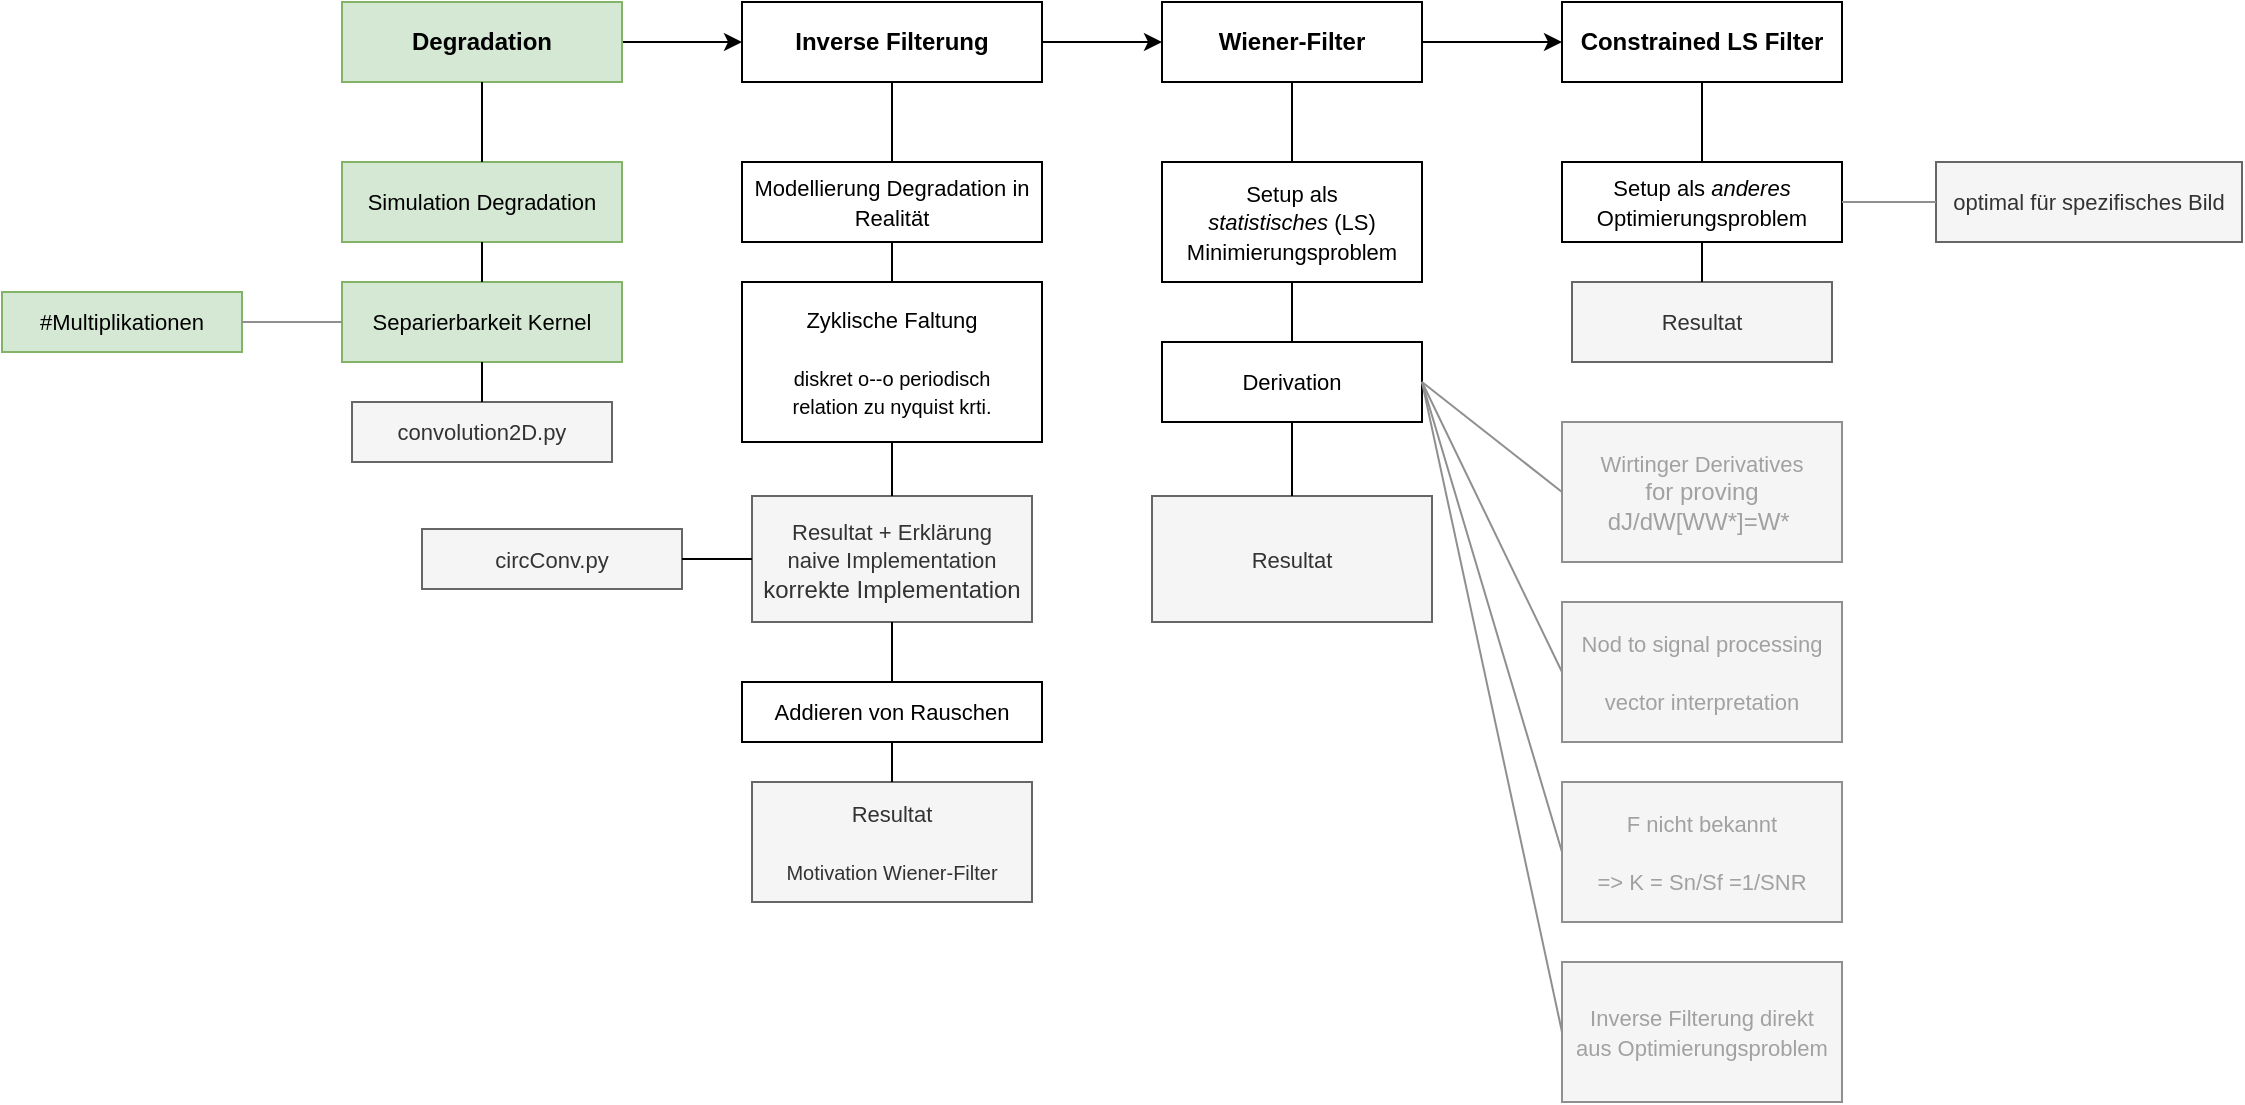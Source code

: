 <mxfile version="21.7.2" type="device">
  <diagram name="Seite-1" id="TPHRvBTz2vNjF6nL9rwo">
    <mxGraphModel dx="1372" dy="798" grid="1" gridSize="10" guides="1" tooltips="1" connect="1" arrows="1" fold="1" page="1" pageScale="1" pageWidth="1654" pageHeight="1169" math="0" shadow="0">
      <root>
        <mxCell id="0" />
        <mxCell id="1" parent="0" />
        <mxCell id="3UMcLyC-Vb2wfdJZZ5CZ-24" style="edgeStyle=orthogonalEdgeStyle;rounded=0;orthogonalLoop=1;jettySize=auto;html=1;entryX=0;entryY=0.5;entryDx=0;entryDy=0;" parent="1" source="3UMcLyC-Vb2wfdJZZ5CZ-1" target="3UMcLyC-Vb2wfdJZZ5CZ-22" edge="1">
          <mxGeometry relative="1" as="geometry" />
        </mxCell>
        <mxCell id="3UMcLyC-Vb2wfdJZZ5CZ-1" value="&lt;b&gt;Inverse Filterung&lt;/b&gt;" style="rounded=0;whiteSpace=wrap;html=1;" parent="1" vertex="1">
          <mxGeometry x="410" y="250" width="150" height="40" as="geometry" />
        </mxCell>
        <mxCell id="3UMcLyC-Vb2wfdJZZ5CZ-2" value="&lt;font style=&quot;font-size: 11px;&quot;&gt;Separierbarkeit Kernel&lt;/font&gt;" style="rounded=0;whiteSpace=wrap;html=1;fillColor=#d5e8d4;strokeColor=#82b366;" parent="1" vertex="1">
          <mxGeometry x="210" y="390" width="140" height="40" as="geometry" />
        </mxCell>
        <mxCell id="3UMcLyC-Vb2wfdJZZ5CZ-14" style="edgeStyle=orthogonalEdgeStyle;rounded=0;orthogonalLoop=1;jettySize=auto;html=1;exitX=1;exitY=0.5;exitDx=0;exitDy=0;" parent="1" source="3UMcLyC-Vb2wfdJZZ5CZ-7" target="3UMcLyC-Vb2wfdJZZ5CZ-1" edge="1">
          <mxGeometry relative="1" as="geometry" />
        </mxCell>
        <mxCell id="3UMcLyC-Vb2wfdJZZ5CZ-7" value="Degradation" style="rounded=0;whiteSpace=wrap;html=1;fontStyle=1;fillColor=#d5e8d4;strokeColor=#82b366;" parent="1" vertex="1">
          <mxGeometry x="210" y="250" width="140" height="40" as="geometry" />
        </mxCell>
        <mxCell id="3UMcLyC-Vb2wfdJZZ5CZ-8" value="&lt;font style=&quot;&quot;&gt;&lt;font style=&quot;font-size: 11px;&quot;&gt;Zyklische Faltung&lt;/font&gt;&lt;br&gt;&lt;br&gt;&lt;span style=&quot;font-size: 10px;&quot;&gt;diskret o--o periodisch&lt;/span&gt;&lt;br&gt;&lt;span style=&quot;font-size: 10px;&quot;&gt;relation zu nyquist krti.&lt;/span&gt;&lt;br&gt;&lt;/font&gt;" style="rounded=0;whiteSpace=wrap;html=1;" parent="1" vertex="1">
          <mxGeometry x="410" y="390" width="150" height="80" as="geometry" />
        </mxCell>
        <mxCell id="3UMcLyC-Vb2wfdJZZ5CZ-11" value="&lt;font style=&quot;font-size: 11px;&quot;&gt;Simulation Degradation&lt;br&gt;&lt;/font&gt;" style="rounded=0;whiteSpace=wrap;html=1;fillColor=#d5e8d4;strokeColor=#82b366;" parent="1" vertex="1">
          <mxGeometry x="210" y="330" width="140" height="40" as="geometry" />
        </mxCell>
        <mxCell id="3UMcLyC-Vb2wfdJZZ5CZ-16" value="" style="endArrow=none;html=1;rounded=0;exitX=0.5;exitY=0;exitDx=0;exitDy=0;entryX=0.5;entryY=1;entryDx=0;entryDy=0;" parent="1" source="3UMcLyC-Vb2wfdJZZ5CZ-11" target="3UMcLyC-Vb2wfdJZZ5CZ-7" edge="1">
          <mxGeometry width="50" height="50" relative="1" as="geometry">
            <mxPoint x="490" y="340" as="sourcePoint" />
            <mxPoint x="490" y="315" as="targetPoint" />
          </mxGeometry>
        </mxCell>
        <mxCell id="3UMcLyC-Vb2wfdJZZ5CZ-18" value="" style="endArrow=none;html=1;rounded=0;exitX=0.5;exitY=0;exitDx=0;exitDy=0;entryX=0.5;entryY=1;entryDx=0;entryDy=0;" parent="1" source="3UMcLyC-Vb2wfdJZZ5CZ-2" target="3UMcLyC-Vb2wfdJZZ5CZ-11" edge="1">
          <mxGeometry width="50" height="50" relative="1" as="geometry">
            <mxPoint x="300" y="330" as="sourcePoint" />
            <mxPoint x="300" y="300" as="targetPoint" />
          </mxGeometry>
        </mxCell>
        <mxCell id="3UMcLyC-Vb2wfdJZZ5CZ-20" value="&lt;font style=&quot;font-size: 11px;&quot;&gt;Addieren von Rauschen&lt;br&gt;&lt;/font&gt;" style="rounded=0;whiteSpace=wrap;html=1;" parent="1" vertex="1">
          <mxGeometry x="410" y="590" width="150" height="30" as="geometry" />
        </mxCell>
        <mxCell id="3UMcLyC-Vb2wfdJZZ5CZ-49" style="edgeStyle=orthogonalEdgeStyle;rounded=0;orthogonalLoop=1;jettySize=auto;html=1;entryX=0;entryY=0.5;entryDx=0;entryDy=0;" parent="1" source="3UMcLyC-Vb2wfdJZZ5CZ-22" target="3UMcLyC-Vb2wfdJZZ5CZ-48" edge="1">
          <mxGeometry relative="1" as="geometry" />
        </mxCell>
        <mxCell id="3UMcLyC-Vb2wfdJZZ5CZ-22" value="&lt;b&gt;Wiener-Filter&lt;/b&gt;" style="rounded=0;whiteSpace=wrap;html=1;" parent="1" vertex="1">
          <mxGeometry x="620" y="250" width="130" height="40" as="geometry" />
        </mxCell>
        <mxCell id="3UMcLyC-Vb2wfdJZZ5CZ-23" value="&lt;font style=&quot;font-size: 11px;&quot;&gt;Setup als &lt;i&gt;statistisches&amp;nbsp;&lt;/i&gt;(LS) Minimierungsproblem&lt;br&gt;&lt;/font&gt;" style="rounded=0;whiteSpace=wrap;html=1;" parent="1" vertex="1">
          <mxGeometry x="620" y="330" width="130" height="60" as="geometry" />
        </mxCell>
        <mxCell id="3UMcLyC-Vb2wfdJZZ5CZ-25" value="&lt;font style=&quot;font-size: 11px;&quot;&gt;Modellierung Degradation in Realität&lt;br&gt;&lt;/font&gt;" style="rounded=0;whiteSpace=wrap;html=1;" parent="1" vertex="1">
          <mxGeometry x="410" y="330" width="150" height="40" as="geometry" />
        </mxCell>
        <mxCell id="3UMcLyC-Vb2wfdJZZ5CZ-27" value="" style="endArrow=none;html=1;rounded=0;exitX=0.5;exitY=0;exitDx=0;exitDy=0;entryX=0.5;entryY=1;entryDx=0;entryDy=0;" parent="1" source="3UMcLyC-Vb2wfdJZZ5CZ-25" target="3UMcLyC-Vb2wfdJZZ5CZ-1" edge="1">
          <mxGeometry width="50" height="50" relative="1" as="geometry">
            <mxPoint x="495" y="440" as="sourcePoint" />
            <mxPoint x="495" y="410" as="targetPoint" />
          </mxGeometry>
        </mxCell>
        <mxCell id="3UMcLyC-Vb2wfdJZZ5CZ-28" value="" style="endArrow=none;html=1;rounded=0;exitX=0.5;exitY=0;exitDx=0;exitDy=0;entryX=0.5;entryY=1;entryDx=0;entryDy=0;" parent="1" source="3UMcLyC-Vb2wfdJZZ5CZ-8" target="3UMcLyC-Vb2wfdJZZ5CZ-25" edge="1">
          <mxGeometry width="50" height="50" relative="1" as="geometry">
            <mxPoint x="505" y="450" as="sourcePoint" />
            <mxPoint x="505" y="420" as="targetPoint" />
          </mxGeometry>
        </mxCell>
        <mxCell id="3UMcLyC-Vb2wfdJZZ5CZ-29" value="&lt;font style=&quot;font-size: 11px;&quot;&gt;Derivation&lt;br&gt;&lt;/font&gt;" style="rounded=0;whiteSpace=wrap;html=1;" parent="1" vertex="1">
          <mxGeometry x="620" y="420" width="130" height="40" as="geometry" />
        </mxCell>
        <mxCell id="3UMcLyC-Vb2wfdJZZ5CZ-30" value="&lt;font style=&quot;&quot;&gt;&lt;span style=&quot;font-size: 11px;&quot;&gt;Wirtinger Derivatives&lt;/span&gt;&lt;br&gt;for proving dJ/dW[WW*]=W*&amp;nbsp;&lt;br&gt;&lt;/font&gt;" style="rounded=0;whiteSpace=wrap;html=1;fillColor=#f5f5f5;strokeColor=#8F8F8F;fontColor=#A1A1A1;" parent="1" vertex="1">
          <mxGeometry x="820" y="460" width="140" height="70" as="geometry" />
        </mxCell>
        <mxCell id="3UMcLyC-Vb2wfdJZZ5CZ-31" value="" style="endArrow=none;html=1;rounded=0;exitX=0.5;exitY=0;exitDx=0;exitDy=0;entryX=0.5;entryY=1;entryDx=0;entryDy=0;" parent="1" source="3UMcLyC-Vb2wfdJZZ5CZ-23" target="3UMcLyC-Vb2wfdJZZ5CZ-22" edge="1">
          <mxGeometry width="50" height="50" relative="1" as="geometry">
            <mxPoint x="495" y="340" as="sourcePoint" />
            <mxPoint x="495" y="300" as="targetPoint" />
          </mxGeometry>
        </mxCell>
        <mxCell id="3UMcLyC-Vb2wfdJZZ5CZ-32" value="" style="endArrow=none;html=1;rounded=0;exitX=0.5;exitY=0;exitDx=0;exitDy=0;entryX=0.5;entryY=1;entryDx=0;entryDy=0;" parent="1" source="3UMcLyC-Vb2wfdJZZ5CZ-29" target="3UMcLyC-Vb2wfdJZZ5CZ-23" edge="1">
          <mxGeometry width="50" height="50" relative="1" as="geometry">
            <mxPoint x="695" y="340" as="sourcePoint" />
            <mxPoint x="695" y="300" as="targetPoint" />
          </mxGeometry>
        </mxCell>
        <mxCell id="3UMcLyC-Vb2wfdJZZ5CZ-33" value="&lt;font style=&quot;font-size: 11px;&quot;&gt;&lt;span style=&quot;font-size: 11px;&quot;&gt;Nod to signal processing&lt;br&gt;&lt;/span&gt;&lt;br&gt;vector interpretation&lt;br&gt;&lt;/font&gt;" style="rounded=0;whiteSpace=wrap;html=1;fillColor=#f5f5f5;strokeColor=#8F8F8F;fontColor=#A1A1A1;" parent="1" vertex="1">
          <mxGeometry x="820" y="550" width="140" height="70" as="geometry" />
        </mxCell>
        <mxCell id="3UMcLyC-Vb2wfdJZZ5CZ-34" value="" style="endArrow=none;html=1;rounded=0;exitX=1;exitY=0.5;exitDx=0;exitDy=0;entryX=0;entryY=0.5;entryDx=0;entryDy=0;strokeColor=#8F8F8F;" parent="1" source="3UMcLyC-Vb2wfdJZZ5CZ-29" target="3UMcLyC-Vb2wfdJZZ5CZ-30" edge="1">
          <mxGeometry width="50" height="50" relative="1" as="geometry">
            <mxPoint x="695" y="340" as="sourcePoint" />
            <mxPoint x="695" y="300" as="targetPoint" />
          </mxGeometry>
        </mxCell>
        <mxCell id="3UMcLyC-Vb2wfdJZZ5CZ-35" value="" style="endArrow=none;html=1;rounded=0;exitX=1;exitY=0.5;exitDx=0;exitDy=0;entryX=0;entryY=0.5;entryDx=0;entryDy=0;strokeColor=#8F8F8F;" parent="1" source="3UMcLyC-Vb2wfdJZZ5CZ-29" target="3UMcLyC-Vb2wfdJZZ5CZ-33" edge="1">
          <mxGeometry width="50" height="50" relative="1" as="geometry">
            <mxPoint x="760" y="420" as="sourcePoint" />
            <mxPoint x="910" y="375" as="targetPoint" />
          </mxGeometry>
        </mxCell>
        <mxCell id="3UMcLyC-Vb2wfdJZZ5CZ-37" value="" style="endArrow=none;html=1;rounded=0;exitX=1;exitY=0.5;exitDx=0;exitDy=0;entryX=0;entryY=0.5;entryDx=0;entryDy=0;strokeColor=#8F8F8F;" parent="1" source="3UMcLyC-Vb2wfdJZZ5CZ-29" target="3UMcLyC-Vb2wfdJZZ5CZ-38" edge="1">
          <mxGeometry width="50" height="50" relative="1" as="geometry">
            <mxPoint x="760" y="420" as="sourcePoint" />
            <mxPoint x="900" y="545" as="targetPoint" />
          </mxGeometry>
        </mxCell>
        <mxCell id="3UMcLyC-Vb2wfdJZZ5CZ-38" value="&lt;font style=&quot;font-size: 11px;&quot;&gt;F nicht bekannt&lt;br&gt;&lt;br&gt;=&amp;gt; K = Sn/Sf =1/SNR&lt;br&gt;&lt;/font&gt;" style="rounded=0;whiteSpace=wrap;html=1;fillColor=#f5f5f5;strokeColor=#8F8F8F;fontColor=#A1A1A1;" parent="1" vertex="1">
          <mxGeometry x="820" y="640" width="140" height="70" as="geometry" />
        </mxCell>
        <mxCell id="3UMcLyC-Vb2wfdJZZ5CZ-39" value="&lt;font style=&quot;font-size: 11px;&quot;&gt;Inverse Filterung direkt &lt;br&gt;aus Optimierungsproblem&lt;br&gt;&lt;/font&gt;" style="rounded=0;whiteSpace=wrap;html=1;fillColor=#f5f5f5;strokeColor=#8F8F8F;fontColor=#A1A1A1;" parent="1" vertex="1">
          <mxGeometry x="820" y="730" width="140" height="70" as="geometry" />
        </mxCell>
        <mxCell id="3UMcLyC-Vb2wfdJZZ5CZ-40" value="" style="endArrow=none;html=1;rounded=0;exitX=1;exitY=0.5;exitDx=0;exitDy=0;strokeColor=#8F8F8F;entryX=0;entryY=0.5;entryDx=0;entryDy=0;" parent="1" source="3UMcLyC-Vb2wfdJZZ5CZ-29" target="3UMcLyC-Vb2wfdJZZ5CZ-39" edge="1">
          <mxGeometry width="50" height="50" relative="1" as="geometry">
            <mxPoint x="760" y="420" as="sourcePoint" />
            <mxPoint x="900" y="629" as="targetPoint" />
          </mxGeometry>
        </mxCell>
        <mxCell id="3UMcLyC-Vb2wfdJZZ5CZ-41" value="&lt;font style=&quot;&quot;&gt;&lt;span style=&quot;font-size: 11px;&quot;&gt;Resultat + Erklärung&lt;br&gt;naive Implementation&lt;br&gt;&lt;/span&gt;korrekte Implementation&lt;br&gt;&lt;/font&gt;" style="rounded=0;whiteSpace=wrap;html=1;fillColor=#f5f5f5;strokeColor=#666666;fontColor=#333333;" parent="1" vertex="1">
          <mxGeometry x="415" y="497" width="140" height="63" as="geometry" />
        </mxCell>
        <mxCell id="3UMcLyC-Vb2wfdJZZ5CZ-42" value="" style="endArrow=none;html=1;rounded=0;exitX=0.5;exitY=0;exitDx=0;exitDy=0;entryX=0.5;entryY=1;entryDx=0;entryDy=0;" parent="1" source="3UMcLyC-Vb2wfdJZZ5CZ-41" target="3UMcLyC-Vb2wfdJZZ5CZ-8" edge="1">
          <mxGeometry width="50" height="50" relative="1" as="geometry">
            <mxPoint x="495" y="400" as="sourcePoint" />
            <mxPoint x="495" y="380" as="targetPoint" />
          </mxGeometry>
        </mxCell>
        <mxCell id="3UMcLyC-Vb2wfdJZZ5CZ-43" value="" style="endArrow=none;html=1;rounded=0;exitX=0.5;exitY=0;exitDx=0;exitDy=0;entryX=0.5;entryY=1;entryDx=0;entryDy=0;" parent="1" source="3UMcLyC-Vb2wfdJZZ5CZ-20" target="3UMcLyC-Vb2wfdJZZ5CZ-41" edge="1">
          <mxGeometry width="50" height="50" relative="1" as="geometry">
            <mxPoint x="495" y="507" as="sourcePoint" />
            <mxPoint x="495" y="480" as="targetPoint" />
          </mxGeometry>
        </mxCell>
        <mxCell id="3UMcLyC-Vb2wfdJZZ5CZ-44" value="&lt;span style=&quot;font-size: 11px;&quot;&gt;Resultat&lt;/span&gt;&lt;br&gt;&lt;br&gt;&lt;font style=&quot;font-size: 10px;&quot;&gt;Motivation Wiener-Filter&lt;/font&gt;" style="rounded=0;whiteSpace=wrap;html=1;fillColor=#f5f5f5;strokeColor=#666666;fontColor=#333333;" parent="1" vertex="1">
          <mxGeometry x="415" y="640" width="140" height="60" as="geometry" />
        </mxCell>
        <mxCell id="3UMcLyC-Vb2wfdJZZ5CZ-45" value="" style="endArrow=none;html=1;rounded=0;exitX=0.5;exitY=1;exitDx=0;exitDy=0;entryX=0.5;entryY=0;entryDx=0;entryDy=0;" parent="1" source="3UMcLyC-Vb2wfdJZZ5CZ-20" target="3UMcLyC-Vb2wfdJZZ5CZ-44" edge="1">
          <mxGeometry width="50" height="50" relative="1" as="geometry">
            <mxPoint x="495" y="600" as="sourcePoint" />
            <mxPoint x="495" y="577" as="targetPoint" />
          </mxGeometry>
        </mxCell>
        <mxCell id="3UMcLyC-Vb2wfdJZZ5CZ-46" value="&lt;font style=&quot;&quot;&gt;&lt;span style=&quot;font-size: 11px;&quot;&gt;Resultat&lt;/span&gt;&lt;br&gt;&lt;/font&gt;" style="rounded=0;whiteSpace=wrap;html=1;fillColor=#f5f5f5;strokeColor=#666666;fontColor=#333333;" parent="1" vertex="1">
          <mxGeometry x="615" y="497" width="140" height="63" as="geometry" />
        </mxCell>
        <mxCell id="3UMcLyC-Vb2wfdJZZ5CZ-47" value="" style="endArrow=none;html=1;rounded=0;exitX=0.5;exitY=0;exitDx=0;exitDy=0;entryX=0.5;entryY=1;entryDx=0;entryDy=0;" parent="1" source="3UMcLyC-Vb2wfdJZZ5CZ-46" target="3UMcLyC-Vb2wfdJZZ5CZ-29" edge="1">
          <mxGeometry width="50" height="50" relative="1" as="geometry">
            <mxPoint x="695" y="400" as="sourcePoint" />
            <mxPoint x="695" y="380" as="targetPoint" />
          </mxGeometry>
        </mxCell>
        <mxCell id="3UMcLyC-Vb2wfdJZZ5CZ-48" value="&lt;b&gt;Constrained LS Filter&lt;br&gt;&lt;/b&gt;" style="rounded=0;whiteSpace=wrap;html=1;" parent="1" vertex="1">
          <mxGeometry x="820" y="250" width="140" height="40" as="geometry" />
        </mxCell>
        <mxCell id="3UMcLyC-Vb2wfdJZZ5CZ-50" value="&lt;font style=&quot;font-size: 11px;&quot;&gt;Setup als &lt;i&gt;anderes &lt;/i&gt;Optimierungsproblem&lt;br&gt;&lt;/font&gt;" style="rounded=0;whiteSpace=wrap;html=1;" parent="1" vertex="1">
          <mxGeometry x="820" y="330" width="140" height="40" as="geometry" />
        </mxCell>
        <mxCell id="3UMcLyC-Vb2wfdJZZ5CZ-51" value="" style="endArrow=none;html=1;rounded=0;exitX=0.5;exitY=0;exitDx=0;exitDy=0;entryX=0.5;entryY=1;entryDx=0;entryDy=0;" parent="1" source="3UMcLyC-Vb2wfdJZZ5CZ-50" target="3UMcLyC-Vb2wfdJZZ5CZ-48" edge="1">
          <mxGeometry width="50" height="50" relative="1" as="geometry">
            <mxPoint x="695" y="340" as="sourcePoint" />
            <mxPoint x="695" y="300" as="targetPoint" />
          </mxGeometry>
        </mxCell>
        <mxCell id="3UMcLyC-Vb2wfdJZZ5CZ-52" value="&lt;font style=&quot;&quot;&gt;&lt;span style=&quot;font-size: 11px;&quot;&gt;optimal für spezifisches Bild&lt;/span&gt;&lt;br&gt;&lt;/font&gt;" style="rounded=0;whiteSpace=wrap;html=1;fillColor=#f5f5f5;strokeColor=#666666;fontColor=#333333;" parent="1" vertex="1">
          <mxGeometry x="1007" y="330" width="153" height="40" as="geometry" />
        </mxCell>
        <mxCell id="3UMcLyC-Vb2wfdJZZ5CZ-53" value="" style="endArrow=none;html=1;rounded=0;exitX=1;exitY=0.5;exitDx=0;exitDy=0;entryX=0;entryY=0.5;entryDx=0;entryDy=0;strokeColor=#8F8F8F;" parent="1" source="3UMcLyC-Vb2wfdJZZ5CZ-50" target="3UMcLyC-Vb2wfdJZZ5CZ-52" edge="1">
          <mxGeometry width="50" height="50" relative="1" as="geometry">
            <mxPoint x="760" y="420" as="sourcePoint" />
            <mxPoint x="830" y="435" as="targetPoint" />
          </mxGeometry>
        </mxCell>
        <mxCell id="3UMcLyC-Vb2wfdJZZ5CZ-55" value="&lt;font style=&quot;&quot;&gt;&lt;span style=&quot;font-size: 11px;&quot;&gt;Resultat&lt;/span&gt;&lt;br&gt;&lt;/font&gt;" style="rounded=0;whiteSpace=wrap;html=1;fillColor=#f5f5f5;strokeColor=#666666;fontColor=#333333;" parent="1" vertex="1">
          <mxGeometry x="825" y="390" width="130" height="40" as="geometry" />
        </mxCell>
        <mxCell id="3UMcLyC-Vb2wfdJZZ5CZ-56" value="" style="endArrow=none;html=1;rounded=0;exitX=0.5;exitY=0;exitDx=0;exitDy=0;entryX=0.5;entryY=1;entryDx=0;entryDy=0;" parent="1" source="3UMcLyC-Vb2wfdJZZ5CZ-55" target="3UMcLyC-Vb2wfdJZZ5CZ-50" edge="1">
          <mxGeometry width="50" height="50" relative="1" as="geometry">
            <mxPoint x="900" y="340" as="sourcePoint" />
            <mxPoint x="900" y="300" as="targetPoint" />
          </mxGeometry>
        </mxCell>
        <mxCell id="3UMcLyC-Vb2wfdJZZ5CZ-57" value="&lt;font style=&quot;&quot;&gt;&lt;span style=&quot;font-size: 11px;&quot;&gt;circConv.py&lt;/span&gt;&lt;br&gt;&lt;/font&gt;" style="rounded=0;whiteSpace=wrap;html=1;fillColor=#f5f5f5;strokeColor=#666666;fontColor=#333333;" parent="1" vertex="1">
          <mxGeometry x="250" y="513.5" width="130" height="30" as="geometry" />
        </mxCell>
        <mxCell id="3UMcLyC-Vb2wfdJZZ5CZ-58" value="" style="endArrow=none;html=1;rounded=0;exitX=1;exitY=0.5;exitDx=0;exitDy=0;entryX=0;entryY=0.5;entryDx=0;entryDy=0;" parent="1" source="3UMcLyC-Vb2wfdJZZ5CZ-57" target="3UMcLyC-Vb2wfdJZZ5CZ-41" edge="1">
          <mxGeometry width="50" height="50" relative="1" as="geometry">
            <mxPoint x="495" y="400" as="sourcePoint" />
            <mxPoint x="495" y="380" as="targetPoint" />
          </mxGeometry>
        </mxCell>
        <mxCell id="3UMcLyC-Vb2wfdJZZ5CZ-59" value="&lt;font style=&quot;&quot;&gt;&lt;span style=&quot;font-size: 11px;&quot;&gt;convolution2D.py&lt;/span&gt;&lt;br&gt;&lt;/font&gt;" style="rounded=0;whiteSpace=wrap;html=1;fillColor=#f5f5f5;strokeColor=#666666;fontColor=#333333;" parent="1" vertex="1">
          <mxGeometry x="215" y="450" width="130" height="30" as="geometry" />
        </mxCell>
        <mxCell id="3UMcLyC-Vb2wfdJZZ5CZ-60" value="" style="endArrow=none;html=1;rounded=0;exitX=0.5;exitY=1;exitDx=0;exitDy=0;entryX=0.5;entryY=0;entryDx=0;entryDy=0;" parent="1" source="3UMcLyC-Vb2wfdJZZ5CZ-2" target="3UMcLyC-Vb2wfdJZZ5CZ-59" edge="1">
          <mxGeometry width="50" height="50" relative="1" as="geometry">
            <mxPoint x="290" y="400" as="sourcePoint" />
            <mxPoint x="290" y="380" as="targetPoint" />
          </mxGeometry>
        </mxCell>
        <mxCell id="pZOJig9XmUWYfm2fHPo_-1" value="&lt;font style=&quot;font-size: 11px;&quot;&gt;#Multiplikationen&lt;br&gt;&lt;/font&gt;" style="rounded=0;whiteSpace=wrap;html=1;fillColor=#d5e8d4;strokeColor=#82b366;" vertex="1" parent="1">
          <mxGeometry x="40" y="395" width="120" height="30" as="geometry" />
        </mxCell>
        <mxCell id="pZOJig9XmUWYfm2fHPo_-2" value="" style="endArrow=none;html=1;rounded=0;exitX=1;exitY=0.5;exitDx=0;exitDy=0;entryX=0;entryY=0.5;entryDx=0;entryDy=0;strokeColor=#8F8F8F;" edge="1" parent="1" source="pZOJig9XmUWYfm2fHPo_-1" target="3UMcLyC-Vb2wfdJZZ5CZ-2">
          <mxGeometry width="50" height="50" relative="1" as="geometry">
            <mxPoint x="760" y="450" as="sourcePoint" />
            <mxPoint x="830" y="505" as="targetPoint" />
          </mxGeometry>
        </mxCell>
      </root>
    </mxGraphModel>
  </diagram>
</mxfile>
